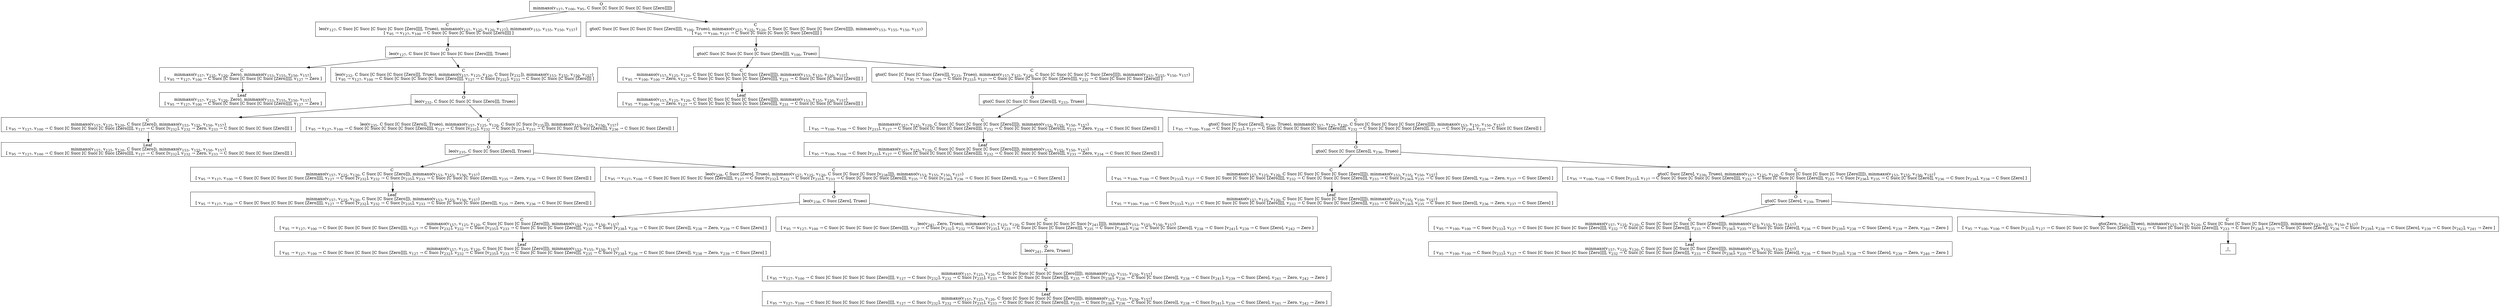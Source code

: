 digraph {
    graph [rankdir=TB
          ,bgcolor=transparent];
    node [shape=box
         ,fillcolor=white
         ,style=filled];
    0 [label=<O <BR/> minmaxo(v<SUB>127</SUB>, v<SUB>100</SUB>, v<SUB>95</SUB>, C Succ [C Succ [C Succ [C Succ [Zero]]]])>];
    1 [label=<C <BR/> leo(v<SUB>127</SUB>, C Succ [C Succ [C Succ [C Succ [Zero]]]], Trueo), minmaxo(v<SUB>157</SUB>, v<SUB>125</SUB>, v<SUB>120</SUB>, v<SUB>127</SUB>), minmaxo(v<SUB>153</SUB>, v<SUB>155</SUB>, v<SUB>150</SUB>, v<SUB>157</SUB>) <BR/>  [ v<SUB>95</SUB> &rarr; v<SUB>127</SUB>, v<SUB>100</SUB> &rarr; C Succ [C Succ [C Succ [C Succ [Zero]]]] ] >];
    2 [label=<C <BR/> gto(C Succ [C Succ [C Succ [C Succ [Zero]]]], v<SUB>100</SUB>, Trueo), minmaxo(v<SUB>157</SUB>, v<SUB>125</SUB>, v<SUB>120</SUB>, C Succ [C Succ [C Succ [C Succ [Zero]]]]), minmaxo(v<SUB>153</SUB>, v<SUB>155</SUB>, v<SUB>150</SUB>, v<SUB>157</SUB>) <BR/>  [ v<SUB>95</SUB> &rarr; v<SUB>100</SUB>, v<SUB>127</SUB> &rarr; C Succ [C Succ [C Succ [C Succ [Zero]]]] ] >];
    3 [label=<O <BR/> leo(v<SUB>127</SUB>, C Succ [C Succ [C Succ [C Succ [Zero]]]], Trueo)>];
    4 [label=<C <BR/> minmaxo(v<SUB>157</SUB>, v<SUB>125</SUB>, v<SUB>120</SUB>, Zero), minmaxo(v<SUB>153</SUB>, v<SUB>155</SUB>, v<SUB>150</SUB>, v<SUB>157</SUB>) <BR/>  [ v<SUB>95</SUB> &rarr; v<SUB>127</SUB>, v<SUB>100</SUB> &rarr; C Succ [C Succ [C Succ [C Succ [Zero]]]], v<SUB>127</SUB> &rarr; Zero ] >];
    5 [label=<C <BR/> leo(v<SUB>232</SUB>, C Succ [C Succ [C Succ [Zero]]], Trueo), minmaxo(v<SUB>157</SUB>, v<SUB>125</SUB>, v<SUB>120</SUB>, C Succ [v<SUB>232</SUB>]), minmaxo(v<SUB>153</SUB>, v<SUB>155</SUB>, v<SUB>150</SUB>, v<SUB>157</SUB>) <BR/>  [ v<SUB>95</SUB> &rarr; v<SUB>127</SUB>, v<SUB>100</SUB> &rarr; C Succ [C Succ [C Succ [C Succ [Zero]]]], v<SUB>127</SUB> &rarr; C Succ [v<SUB>232</SUB>], v<SUB>233</SUB> &rarr; C Succ [C Succ [C Succ [Zero]]] ] >];
    6 [label=<Leaf <BR/> minmaxo(v<SUB>157</SUB>, v<SUB>125</SUB>, v<SUB>120</SUB>, Zero), minmaxo(v<SUB>153</SUB>, v<SUB>155</SUB>, v<SUB>150</SUB>, v<SUB>157</SUB>) <BR/>  [ v<SUB>95</SUB> &rarr; v<SUB>127</SUB>, v<SUB>100</SUB> &rarr; C Succ [C Succ [C Succ [C Succ [Zero]]]], v<SUB>127</SUB> &rarr; Zero ] >];
    7 [label=<O <BR/> leo(v<SUB>232</SUB>, C Succ [C Succ [C Succ [Zero]]], Trueo)>];
    8 [label=<C <BR/> minmaxo(v<SUB>157</SUB>, v<SUB>125</SUB>, v<SUB>120</SUB>, C Succ [Zero]), minmaxo(v<SUB>153</SUB>, v<SUB>155</SUB>, v<SUB>150</SUB>, v<SUB>157</SUB>) <BR/>  [ v<SUB>95</SUB> &rarr; v<SUB>127</SUB>, v<SUB>100</SUB> &rarr; C Succ [C Succ [C Succ [C Succ [Zero]]]], v<SUB>127</SUB> &rarr; C Succ [v<SUB>232</SUB>], v<SUB>232</SUB> &rarr; Zero, v<SUB>233</SUB> &rarr; C Succ [C Succ [C Succ [Zero]]] ] >];
    9 [label=<C <BR/> leo(v<SUB>235</SUB>, C Succ [C Succ [Zero]], Trueo), minmaxo(v<SUB>157</SUB>, v<SUB>125</SUB>, v<SUB>120</SUB>, C Succ [C Succ [v<SUB>235</SUB>]]), minmaxo(v<SUB>153</SUB>, v<SUB>155</SUB>, v<SUB>150</SUB>, v<SUB>157</SUB>) <BR/>  [ v<SUB>95</SUB> &rarr; v<SUB>127</SUB>, v<SUB>100</SUB> &rarr; C Succ [C Succ [C Succ [C Succ [Zero]]]], v<SUB>127</SUB> &rarr; C Succ [v<SUB>232</SUB>], v<SUB>232</SUB> &rarr; C Succ [v<SUB>235</SUB>], v<SUB>233</SUB> &rarr; C Succ [C Succ [C Succ [Zero]]], v<SUB>236</SUB> &rarr; C Succ [C Succ [Zero]] ] >];
    10 [label=<Leaf <BR/> minmaxo(v<SUB>157</SUB>, v<SUB>125</SUB>, v<SUB>120</SUB>, C Succ [Zero]), minmaxo(v<SUB>153</SUB>, v<SUB>155</SUB>, v<SUB>150</SUB>, v<SUB>157</SUB>) <BR/>  [ v<SUB>95</SUB> &rarr; v<SUB>127</SUB>, v<SUB>100</SUB> &rarr; C Succ [C Succ [C Succ [C Succ [Zero]]]], v<SUB>127</SUB> &rarr; C Succ [v<SUB>232</SUB>], v<SUB>232</SUB> &rarr; Zero, v<SUB>233</SUB> &rarr; C Succ [C Succ [C Succ [Zero]]] ] >];
    11 [label=<O <BR/> leo(v<SUB>235</SUB>, C Succ [C Succ [Zero]], Trueo)>];
    12 [label=<C <BR/> minmaxo(v<SUB>157</SUB>, v<SUB>125</SUB>, v<SUB>120</SUB>, C Succ [C Succ [Zero]]), minmaxo(v<SUB>153</SUB>, v<SUB>155</SUB>, v<SUB>150</SUB>, v<SUB>157</SUB>) <BR/>  [ v<SUB>95</SUB> &rarr; v<SUB>127</SUB>, v<SUB>100</SUB> &rarr; C Succ [C Succ [C Succ [C Succ [Zero]]]], v<SUB>127</SUB> &rarr; C Succ [v<SUB>232</SUB>], v<SUB>232</SUB> &rarr; C Succ [v<SUB>235</SUB>], v<SUB>233</SUB> &rarr; C Succ [C Succ [C Succ [Zero]]], v<SUB>235</SUB> &rarr; Zero, v<SUB>236</SUB> &rarr; C Succ [C Succ [Zero]] ] >];
    13 [label=<C <BR/> leo(v<SUB>238</SUB>, C Succ [Zero], Trueo), minmaxo(v<SUB>157</SUB>, v<SUB>125</SUB>, v<SUB>120</SUB>, C Succ [C Succ [C Succ [v<SUB>238</SUB>]]]), minmaxo(v<SUB>153</SUB>, v<SUB>155</SUB>, v<SUB>150</SUB>, v<SUB>157</SUB>) <BR/>  [ v<SUB>95</SUB> &rarr; v<SUB>127</SUB>, v<SUB>100</SUB> &rarr; C Succ [C Succ [C Succ [C Succ [Zero]]]], v<SUB>127</SUB> &rarr; C Succ [v<SUB>232</SUB>], v<SUB>232</SUB> &rarr; C Succ [v<SUB>235</SUB>], v<SUB>233</SUB> &rarr; C Succ [C Succ [C Succ [Zero]]], v<SUB>235</SUB> &rarr; C Succ [v<SUB>238</SUB>], v<SUB>236</SUB> &rarr; C Succ [C Succ [Zero]], v<SUB>239</SUB> &rarr; C Succ [Zero] ] >];
    14 [label=<Leaf <BR/> minmaxo(v<SUB>157</SUB>, v<SUB>125</SUB>, v<SUB>120</SUB>, C Succ [C Succ [Zero]]), minmaxo(v<SUB>153</SUB>, v<SUB>155</SUB>, v<SUB>150</SUB>, v<SUB>157</SUB>) <BR/>  [ v<SUB>95</SUB> &rarr; v<SUB>127</SUB>, v<SUB>100</SUB> &rarr; C Succ [C Succ [C Succ [C Succ [Zero]]]], v<SUB>127</SUB> &rarr; C Succ [v<SUB>232</SUB>], v<SUB>232</SUB> &rarr; C Succ [v<SUB>235</SUB>], v<SUB>233</SUB> &rarr; C Succ [C Succ [C Succ [Zero]]], v<SUB>235</SUB> &rarr; Zero, v<SUB>236</SUB> &rarr; C Succ [C Succ [Zero]] ] >];
    15 [label=<O <BR/> leo(v<SUB>238</SUB>, C Succ [Zero], Trueo)>];
    16 [label=<C <BR/> minmaxo(v<SUB>157</SUB>, v<SUB>125</SUB>, v<SUB>120</SUB>, C Succ [C Succ [C Succ [Zero]]]), minmaxo(v<SUB>153</SUB>, v<SUB>155</SUB>, v<SUB>150</SUB>, v<SUB>157</SUB>) <BR/>  [ v<SUB>95</SUB> &rarr; v<SUB>127</SUB>, v<SUB>100</SUB> &rarr; C Succ [C Succ [C Succ [C Succ [Zero]]]], v<SUB>127</SUB> &rarr; C Succ [v<SUB>232</SUB>], v<SUB>232</SUB> &rarr; C Succ [v<SUB>235</SUB>], v<SUB>233</SUB> &rarr; C Succ [C Succ [C Succ [Zero]]], v<SUB>235</SUB> &rarr; C Succ [v<SUB>238</SUB>], v<SUB>236</SUB> &rarr; C Succ [C Succ [Zero]], v<SUB>238</SUB> &rarr; Zero, v<SUB>239</SUB> &rarr; C Succ [Zero] ] >];
    17 [label=<C <BR/> leo(v<SUB>241</SUB>, Zero, Trueo), minmaxo(v<SUB>157</SUB>, v<SUB>125</SUB>, v<SUB>120</SUB>, C Succ [C Succ [C Succ [C Succ [v<SUB>241</SUB>]]]]), minmaxo(v<SUB>153</SUB>, v<SUB>155</SUB>, v<SUB>150</SUB>, v<SUB>157</SUB>) <BR/>  [ v<SUB>95</SUB> &rarr; v<SUB>127</SUB>, v<SUB>100</SUB> &rarr; C Succ [C Succ [C Succ [C Succ [Zero]]]], v<SUB>127</SUB> &rarr; C Succ [v<SUB>232</SUB>], v<SUB>232</SUB> &rarr; C Succ [v<SUB>235</SUB>], v<SUB>233</SUB> &rarr; C Succ [C Succ [C Succ [Zero]]], v<SUB>235</SUB> &rarr; C Succ [v<SUB>238</SUB>], v<SUB>236</SUB> &rarr; C Succ [C Succ [Zero]], v<SUB>238</SUB> &rarr; C Succ [v<SUB>241</SUB>], v<SUB>239</SUB> &rarr; C Succ [Zero], v<SUB>242</SUB> &rarr; Zero ] >];
    18 [label=<Leaf <BR/> minmaxo(v<SUB>157</SUB>, v<SUB>125</SUB>, v<SUB>120</SUB>, C Succ [C Succ [C Succ [Zero]]]), minmaxo(v<SUB>153</SUB>, v<SUB>155</SUB>, v<SUB>150</SUB>, v<SUB>157</SUB>) <BR/>  [ v<SUB>95</SUB> &rarr; v<SUB>127</SUB>, v<SUB>100</SUB> &rarr; C Succ [C Succ [C Succ [C Succ [Zero]]]], v<SUB>127</SUB> &rarr; C Succ [v<SUB>232</SUB>], v<SUB>232</SUB> &rarr; C Succ [v<SUB>235</SUB>], v<SUB>233</SUB> &rarr; C Succ [C Succ [C Succ [Zero]]], v<SUB>235</SUB> &rarr; C Succ [v<SUB>238</SUB>], v<SUB>236</SUB> &rarr; C Succ [C Succ [Zero]], v<SUB>238</SUB> &rarr; Zero, v<SUB>239</SUB> &rarr; C Succ [Zero] ] >];
    19 [label=<O <BR/> leo(v<SUB>241</SUB>, Zero, Trueo)>];
    20 [label=<C <BR/> minmaxo(v<SUB>157</SUB>, v<SUB>125</SUB>, v<SUB>120</SUB>, C Succ [C Succ [C Succ [C Succ [Zero]]]]), minmaxo(v<SUB>153</SUB>, v<SUB>155</SUB>, v<SUB>150</SUB>, v<SUB>157</SUB>) <BR/>  [ v<SUB>95</SUB> &rarr; v<SUB>127</SUB>, v<SUB>100</SUB> &rarr; C Succ [C Succ [C Succ [C Succ [Zero]]]], v<SUB>127</SUB> &rarr; C Succ [v<SUB>232</SUB>], v<SUB>232</SUB> &rarr; C Succ [v<SUB>235</SUB>], v<SUB>233</SUB> &rarr; C Succ [C Succ [C Succ [Zero]]], v<SUB>235</SUB> &rarr; C Succ [v<SUB>238</SUB>], v<SUB>236</SUB> &rarr; C Succ [C Succ [Zero]], v<SUB>238</SUB> &rarr; C Succ [v<SUB>241</SUB>], v<SUB>239</SUB> &rarr; C Succ [Zero], v<SUB>241</SUB> &rarr; Zero, v<SUB>242</SUB> &rarr; Zero ] >];
    21 [label=<Leaf <BR/> minmaxo(v<SUB>157</SUB>, v<SUB>125</SUB>, v<SUB>120</SUB>, C Succ [C Succ [C Succ [C Succ [Zero]]]]), minmaxo(v<SUB>153</SUB>, v<SUB>155</SUB>, v<SUB>150</SUB>, v<SUB>157</SUB>) <BR/>  [ v<SUB>95</SUB> &rarr; v<SUB>127</SUB>, v<SUB>100</SUB> &rarr; C Succ [C Succ [C Succ [C Succ [Zero]]]], v<SUB>127</SUB> &rarr; C Succ [v<SUB>232</SUB>], v<SUB>232</SUB> &rarr; C Succ [v<SUB>235</SUB>], v<SUB>233</SUB> &rarr; C Succ [C Succ [C Succ [Zero]]], v<SUB>235</SUB> &rarr; C Succ [v<SUB>238</SUB>], v<SUB>236</SUB> &rarr; C Succ [C Succ [Zero]], v<SUB>238</SUB> &rarr; C Succ [v<SUB>241</SUB>], v<SUB>239</SUB> &rarr; C Succ [Zero], v<SUB>241</SUB> &rarr; Zero, v<SUB>242</SUB> &rarr; Zero ] >];
    22 [label=<O <BR/> gto(C Succ [C Succ [C Succ [C Succ [Zero]]]], v<SUB>100</SUB>, Trueo)>];
    23 [label=<C <BR/> minmaxo(v<SUB>157</SUB>, v<SUB>125</SUB>, v<SUB>120</SUB>, C Succ [C Succ [C Succ [C Succ [Zero]]]]), minmaxo(v<SUB>153</SUB>, v<SUB>155</SUB>, v<SUB>150</SUB>, v<SUB>157</SUB>) <BR/>  [ v<SUB>95</SUB> &rarr; v<SUB>100</SUB>, v<SUB>100</SUB> &rarr; Zero, v<SUB>127</SUB> &rarr; C Succ [C Succ [C Succ [C Succ [Zero]]]], v<SUB>231</SUB> &rarr; C Succ [C Succ [C Succ [Zero]]] ] >];
    24 [label=<C <BR/> gto(C Succ [C Succ [C Succ [Zero]]], v<SUB>233</SUB>, Trueo), minmaxo(v<SUB>157</SUB>, v<SUB>125</SUB>, v<SUB>120</SUB>, C Succ [C Succ [C Succ [C Succ [Zero]]]]), minmaxo(v<SUB>153</SUB>, v<SUB>155</SUB>, v<SUB>150</SUB>, v<SUB>157</SUB>) <BR/>  [ v<SUB>95</SUB> &rarr; v<SUB>100</SUB>, v<SUB>100</SUB> &rarr; C Succ [v<SUB>233</SUB>], v<SUB>127</SUB> &rarr; C Succ [C Succ [C Succ [C Succ [Zero]]]], v<SUB>232</SUB> &rarr; C Succ [C Succ [C Succ [Zero]]] ] >];
    25 [label=<Leaf <BR/> minmaxo(v<SUB>157</SUB>, v<SUB>125</SUB>, v<SUB>120</SUB>, C Succ [C Succ [C Succ [C Succ [Zero]]]]), minmaxo(v<SUB>153</SUB>, v<SUB>155</SUB>, v<SUB>150</SUB>, v<SUB>157</SUB>) <BR/>  [ v<SUB>95</SUB> &rarr; v<SUB>100</SUB>, v<SUB>100</SUB> &rarr; Zero, v<SUB>127</SUB> &rarr; C Succ [C Succ [C Succ [C Succ [Zero]]]], v<SUB>231</SUB> &rarr; C Succ [C Succ [C Succ [Zero]]] ] >];
    26 [label=<O <BR/> gto(C Succ [C Succ [C Succ [Zero]]], v<SUB>233</SUB>, Trueo)>];
    27 [label=<C <BR/> minmaxo(v<SUB>157</SUB>, v<SUB>125</SUB>, v<SUB>120</SUB>, C Succ [C Succ [C Succ [C Succ [Zero]]]]), minmaxo(v<SUB>153</SUB>, v<SUB>155</SUB>, v<SUB>150</SUB>, v<SUB>157</SUB>) <BR/>  [ v<SUB>95</SUB> &rarr; v<SUB>100</SUB>, v<SUB>100</SUB> &rarr; C Succ [v<SUB>233</SUB>], v<SUB>127</SUB> &rarr; C Succ [C Succ [C Succ [C Succ [Zero]]]], v<SUB>232</SUB> &rarr; C Succ [C Succ [C Succ [Zero]]], v<SUB>233</SUB> &rarr; Zero, v<SUB>234</SUB> &rarr; C Succ [C Succ [Zero]] ] >];
    28 [label=<C <BR/> gto(C Succ [C Succ [Zero]], v<SUB>236</SUB>, Trueo), minmaxo(v<SUB>157</SUB>, v<SUB>125</SUB>, v<SUB>120</SUB>, C Succ [C Succ [C Succ [C Succ [Zero]]]]), minmaxo(v<SUB>153</SUB>, v<SUB>155</SUB>, v<SUB>150</SUB>, v<SUB>157</SUB>) <BR/>  [ v<SUB>95</SUB> &rarr; v<SUB>100</SUB>, v<SUB>100</SUB> &rarr; C Succ [v<SUB>233</SUB>], v<SUB>127</SUB> &rarr; C Succ [C Succ [C Succ [C Succ [Zero]]]], v<SUB>232</SUB> &rarr; C Succ [C Succ [C Succ [Zero]]], v<SUB>233</SUB> &rarr; C Succ [v<SUB>236</SUB>], v<SUB>235</SUB> &rarr; C Succ [C Succ [Zero]] ] >];
    29 [label=<Leaf <BR/> minmaxo(v<SUB>157</SUB>, v<SUB>125</SUB>, v<SUB>120</SUB>, C Succ [C Succ [C Succ [C Succ [Zero]]]]), minmaxo(v<SUB>153</SUB>, v<SUB>155</SUB>, v<SUB>150</SUB>, v<SUB>157</SUB>) <BR/>  [ v<SUB>95</SUB> &rarr; v<SUB>100</SUB>, v<SUB>100</SUB> &rarr; C Succ [v<SUB>233</SUB>], v<SUB>127</SUB> &rarr; C Succ [C Succ [C Succ [C Succ [Zero]]]], v<SUB>232</SUB> &rarr; C Succ [C Succ [C Succ [Zero]]], v<SUB>233</SUB> &rarr; Zero, v<SUB>234</SUB> &rarr; C Succ [C Succ [Zero]] ] >];
    30 [label=<O <BR/> gto(C Succ [C Succ [Zero]], v<SUB>236</SUB>, Trueo)>];
    31 [label=<C <BR/> minmaxo(v<SUB>157</SUB>, v<SUB>125</SUB>, v<SUB>120</SUB>, C Succ [C Succ [C Succ [C Succ [Zero]]]]), minmaxo(v<SUB>153</SUB>, v<SUB>155</SUB>, v<SUB>150</SUB>, v<SUB>157</SUB>) <BR/>  [ v<SUB>95</SUB> &rarr; v<SUB>100</SUB>, v<SUB>100</SUB> &rarr; C Succ [v<SUB>233</SUB>], v<SUB>127</SUB> &rarr; C Succ [C Succ [C Succ [C Succ [Zero]]]], v<SUB>232</SUB> &rarr; C Succ [C Succ [C Succ [Zero]]], v<SUB>233</SUB> &rarr; C Succ [v<SUB>236</SUB>], v<SUB>235</SUB> &rarr; C Succ [C Succ [Zero]], v<SUB>236</SUB> &rarr; Zero, v<SUB>237</SUB> &rarr; C Succ [Zero] ] >];
    32 [label=<C <BR/> gto(C Succ [Zero], v<SUB>239</SUB>, Trueo), minmaxo(v<SUB>157</SUB>, v<SUB>125</SUB>, v<SUB>120</SUB>, C Succ [C Succ [C Succ [C Succ [Zero]]]]), minmaxo(v<SUB>153</SUB>, v<SUB>155</SUB>, v<SUB>150</SUB>, v<SUB>157</SUB>) <BR/>  [ v<SUB>95</SUB> &rarr; v<SUB>100</SUB>, v<SUB>100</SUB> &rarr; C Succ [v<SUB>233</SUB>], v<SUB>127</SUB> &rarr; C Succ [C Succ [C Succ [C Succ [Zero]]]], v<SUB>232</SUB> &rarr; C Succ [C Succ [C Succ [Zero]]], v<SUB>233</SUB> &rarr; C Succ [v<SUB>236</SUB>], v<SUB>235</SUB> &rarr; C Succ [C Succ [Zero]], v<SUB>236</SUB> &rarr; C Succ [v<SUB>239</SUB>], v<SUB>238</SUB> &rarr; C Succ [Zero] ] >];
    33 [label=<Leaf <BR/> minmaxo(v<SUB>157</SUB>, v<SUB>125</SUB>, v<SUB>120</SUB>, C Succ [C Succ [C Succ [C Succ [Zero]]]]), minmaxo(v<SUB>153</SUB>, v<SUB>155</SUB>, v<SUB>150</SUB>, v<SUB>157</SUB>) <BR/>  [ v<SUB>95</SUB> &rarr; v<SUB>100</SUB>, v<SUB>100</SUB> &rarr; C Succ [v<SUB>233</SUB>], v<SUB>127</SUB> &rarr; C Succ [C Succ [C Succ [C Succ [Zero]]]], v<SUB>232</SUB> &rarr; C Succ [C Succ [C Succ [Zero]]], v<SUB>233</SUB> &rarr; C Succ [v<SUB>236</SUB>], v<SUB>235</SUB> &rarr; C Succ [C Succ [Zero]], v<SUB>236</SUB> &rarr; Zero, v<SUB>237</SUB> &rarr; C Succ [Zero] ] >];
    34 [label=<O <BR/> gto(C Succ [Zero], v<SUB>239</SUB>, Trueo)>];
    35 [label=<C <BR/> minmaxo(v<SUB>157</SUB>, v<SUB>125</SUB>, v<SUB>120</SUB>, C Succ [C Succ [C Succ [C Succ [Zero]]]]), minmaxo(v<SUB>153</SUB>, v<SUB>155</SUB>, v<SUB>150</SUB>, v<SUB>157</SUB>) <BR/>  [ v<SUB>95</SUB> &rarr; v<SUB>100</SUB>, v<SUB>100</SUB> &rarr; C Succ [v<SUB>233</SUB>], v<SUB>127</SUB> &rarr; C Succ [C Succ [C Succ [C Succ [Zero]]]], v<SUB>232</SUB> &rarr; C Succ [C Succ [C Succ [Zero]]], v<SUB>233</SUB> &rarr; C Succ [v<SUB>236</SUB>], v<SUB>235</SUB> &rarr; C Succ [C Succ [Zero]], v<SUB>236</SUB> &rarr; C Succ [v<SUB>239</SUB>], v<SUB>238</SUB> &rarr; C Succ [Zero], v<SUB>239</SUB> &rarr; Zero, v<SUB>240</SUB> &rarr; Zero ] >];
    36 [label=<C <BR/> gto(Zero, v<SUB>242</SUB>, Trueo), minmaxo(v<SUB>157</SUB>, v<SUB>125</SUB>, v<SUB>120</SUB>, C Succ [C Succ [C Succ [C Succ [Zero]]]]), minmaxo(v<SUB>153</SUB>, v<SUB>155</SUB>, v<SUB>150</SUB>, v<SUB>157</SUB>) <BR/>  [ v<SUB>95</SUB> &rarr; v<SUB>100</SUB>, v<SUB>100</SUB> &rarr; C Succ [v<SUB>233</SUB>], v<SUB>127</SUB> &rarr; C Succ [C Succ [C Succ [C Succ [Zero]]]], v<SUB>232</SUB> &rarr; C Succ [C Succ [C Succ [Zero]]], v<SUB>233</SUB> &rarr; C Succ [v<SUB>236</SUB>], v<SUB>235</SUB> &rarr; C Succ [C Succ [Zero]], v<SUB>236</SUB> &rarr; C Succ [v<SUB>239</SUB>], v<SUB>238</SUB> &rarr; C Succ [Zero], v<SUB>239</SUB> &rarr; C Succ [v<SUB>242</SUB>], v<SUB>241</SUB> &rarr; Zero ] >];
    37 [label=<Leaf <BR/> minmaxo(v<SUB>157</SUB>, v<SUB>125</SUB>, v<SUB>120</SUB>, C Succ [C Succ [C Succ [C Succ [Zero]]]]), minmaxo(v<SUB>153</SUB>, v<SUB>155</SUB>, v<SUB>150</SUB>, v<SUB>157</SUB>) <BR/>  [ v<SUB>95</SUB> &rarr; v<SUB>100</SUB>, v<SUB>100</SUB> &rarr; C Succ [v<SUB>233</SUB>], v<SUB>127</SUB> &rarr; C Succ [C Succ [C Succ [C Succ [Zero]]]], v<SUB>232</SUB> &rarr; C Succ [C Succ [C Succ [Zero]]], v<SUB>233</SUB> &rarr; C Succ [v<SUB>236</SUB>], v<SUB>235</SUB> &rarr; C Succ [C Succ [Zero]], v<SUB>236</SUB> &rarr; C Succ [v<SUB>239</SUB>], v<SUB>238</SUB> &rarr; C Succ [Zero], v<SUB>239</SUB> &rarr; Zero, v<SUB>240</SUB> &rarr; Zero ] >];
    38 [label=<_|_>];
    0 -> 1 [label=""];
    0 -> 2 [label=""];
    1 -> 3 [label=""];
    2 -> 22 [label=""];
    3 -> 4 [label=""];
    3 -> 5 [label=""];
    4 -> 6 [label=""];
    5 -> 7 [label=""];
    7 -> 8 [label=""];
    7 -> 9 [label=""];
    8 -> 10 [label=""];
    9 -> 11 [label=""];
    11 -> 12 [label=""];
    11 -> 13 [label=""];
    12 -> 14 [label=""];
    13 -> 15 [label=""];
    15 -> 16 [label=""];
    15 -> 17 [label=""];
    16 -> 18 [label=""];
    17 -> 19 [label=""];
    19 -> 20 [label=""];
    20 -> 21 [label=""];
    22 -> 23 [label=""];
    22 -> 24 [label=""];
    23 -> 25 [label=""];
    24 -> 26 [label=""];
    26 -> 27 [label=""];
    26 -> 28 [label=""];
    27 -> 29 [label=""];
    28 -> 30 [label=""];
    30 -> 31 [label=""];
    30 -> 32 [label=""];
    31 -> 33 [label=""];
    32 -> 34 [label=""];
    34 -> 35 [label=""];
    34 -> 36 [label=""];
    35 -> 37 [label=""];
    36 -> 38 [label=""];
}